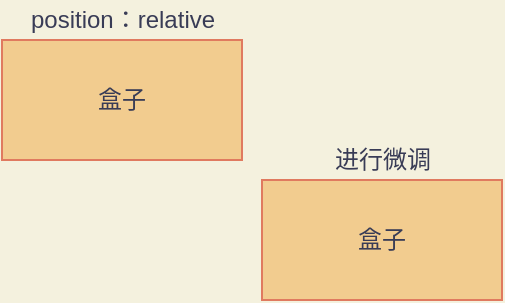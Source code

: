 <mxfile>
    <diagram id="PJV7QnG8G83BMIGV7fMV" name="第 1 页">
        <mxGraphModel dx="682" dy="410" grid="1" gridSize="10" guides="1" tooltips="1" connect="1" arrows="1" fold="1" page="1" pageScale="1" pageWidth="827" pageHeight="1169" background="#F4F1DE" math="0" shadow="0">
            <root>
                <mxCell id="0"/>
                <mxCell id="1" parent="0"/>
                <mxCell id="13" value="盒子" style="whiteSpace=wrap;html=1;fillColor=#F2CC8F;strokeColor=#E07A5F;fontColor=#393C56;" vertex="1" parent="1">
                    <mxGeometry x="200" y="140" width="120" height="60" as="geometry"/>
                </mxCell>
                <mxCell id="14" value="position：relative" style="text;html=1;align=center;verticalAlign=middle;resizable=0;points=[];autosize=1;strokeColor=none;fontColor=#393C56;" vertex="1" parent="1">
                    <mxGeometry x="205" y="120" width="110" height="20" as="geometry"/>
                </mxCell>
                <mxCell id="15" value="进行微调" style="text;html=1;align=center;verticalAlign=middle;resizable=0;points=[];autosize=1;strokeColor=none;fontColor=#393C56;" vertex="1" parent="1">
                    <mxGeometry x="360" y="190" width="60" height="20" as="geometry"/>
                </mxCell>
                <mxCell id="16" value="盒子" style="whiteSpace=wrap;html=1;fillColor=#F2CC8F;strokeColor=#E07A5F;fontColor=#393C56;" vertex="1" parent="1">
                    <mxGeometry x="330" y="210" width="120" height="60" as="geometry"/>
                </mxCell>
            </root>
        </mxGraphModel>
    </diagram>
</mxfile>